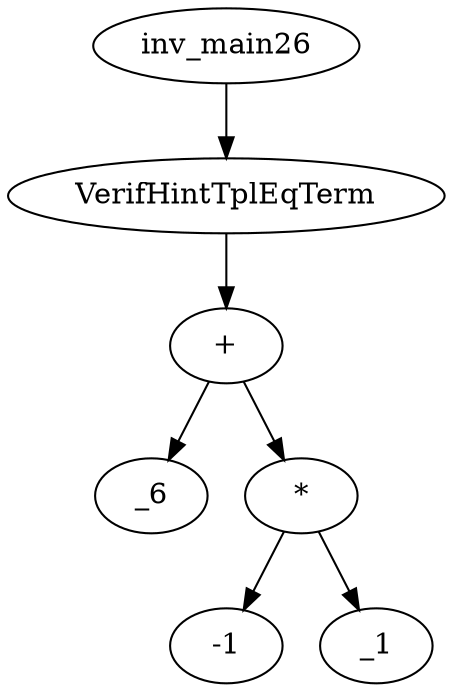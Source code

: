 digraph dag {
0 [label="inv_main26"];
1 [label="VerifHintTplEqTerm"];
2 [label="+"];
3 [label="_6"];
4 [label="*"];
5 [label="-1"];
6 [label="_1"];
0->1
1->2
2->4
2 -> 3
4->6
4 -> 5
}
